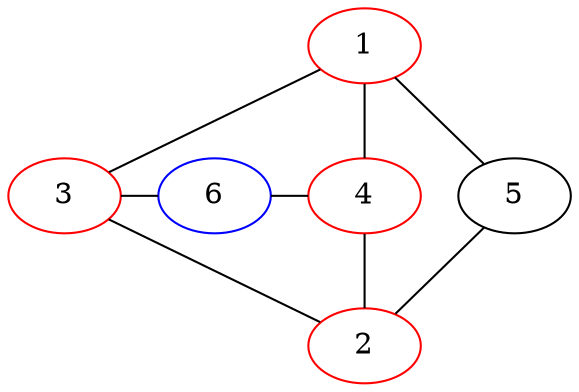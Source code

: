 graph {

  1 -- 3 -- 2;
  1 -- 4 -- 2;
  1 -- 5 -- 2;
  3 -- 6 -- 4;

  {
    rank="same";
    3;
    6;
    4;
    5;

  }

  1 [color="red"];
  2 [color="red"];
  3 [color="red"];
  4 [color="red"];
  6 [color="blue"];

}
